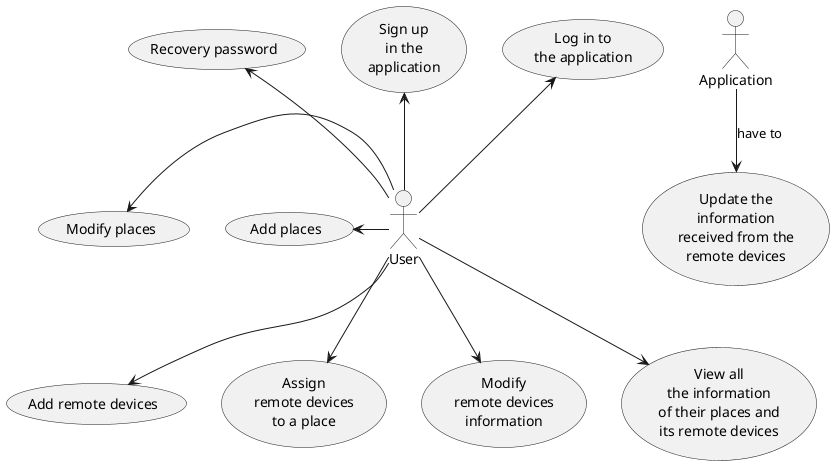 @startuml
usecase UC001 as "Log in to
the application"

usecase UC002 as "Add places"

usecase UC003 as "Add remote devices"

usecase UC004 as "Assign
remote devices
to a place"

usecase UC005 as "Modify places"

usecase UC006 as "Modify
remote devices
information"

usecase UC007 as "View all
the information
of their places and
its remote devices"

usecase UC008 as "Update the
information
received from the
remote devices"

usecase UC009 as "Sign up 
in the
application"

usecase UC010 as "Recovery password"

User -up-> (UC001)
User -left-> (UC002)
User -down-> (UC003)
User -down-> (UC004)
User -left-> (UC005)
User -down-> (UC006)
User -down-> (UC007)
User -up-> (UC009)
User -up-> (UC010)

Application -down-> (UC008) : have to
@enduml

